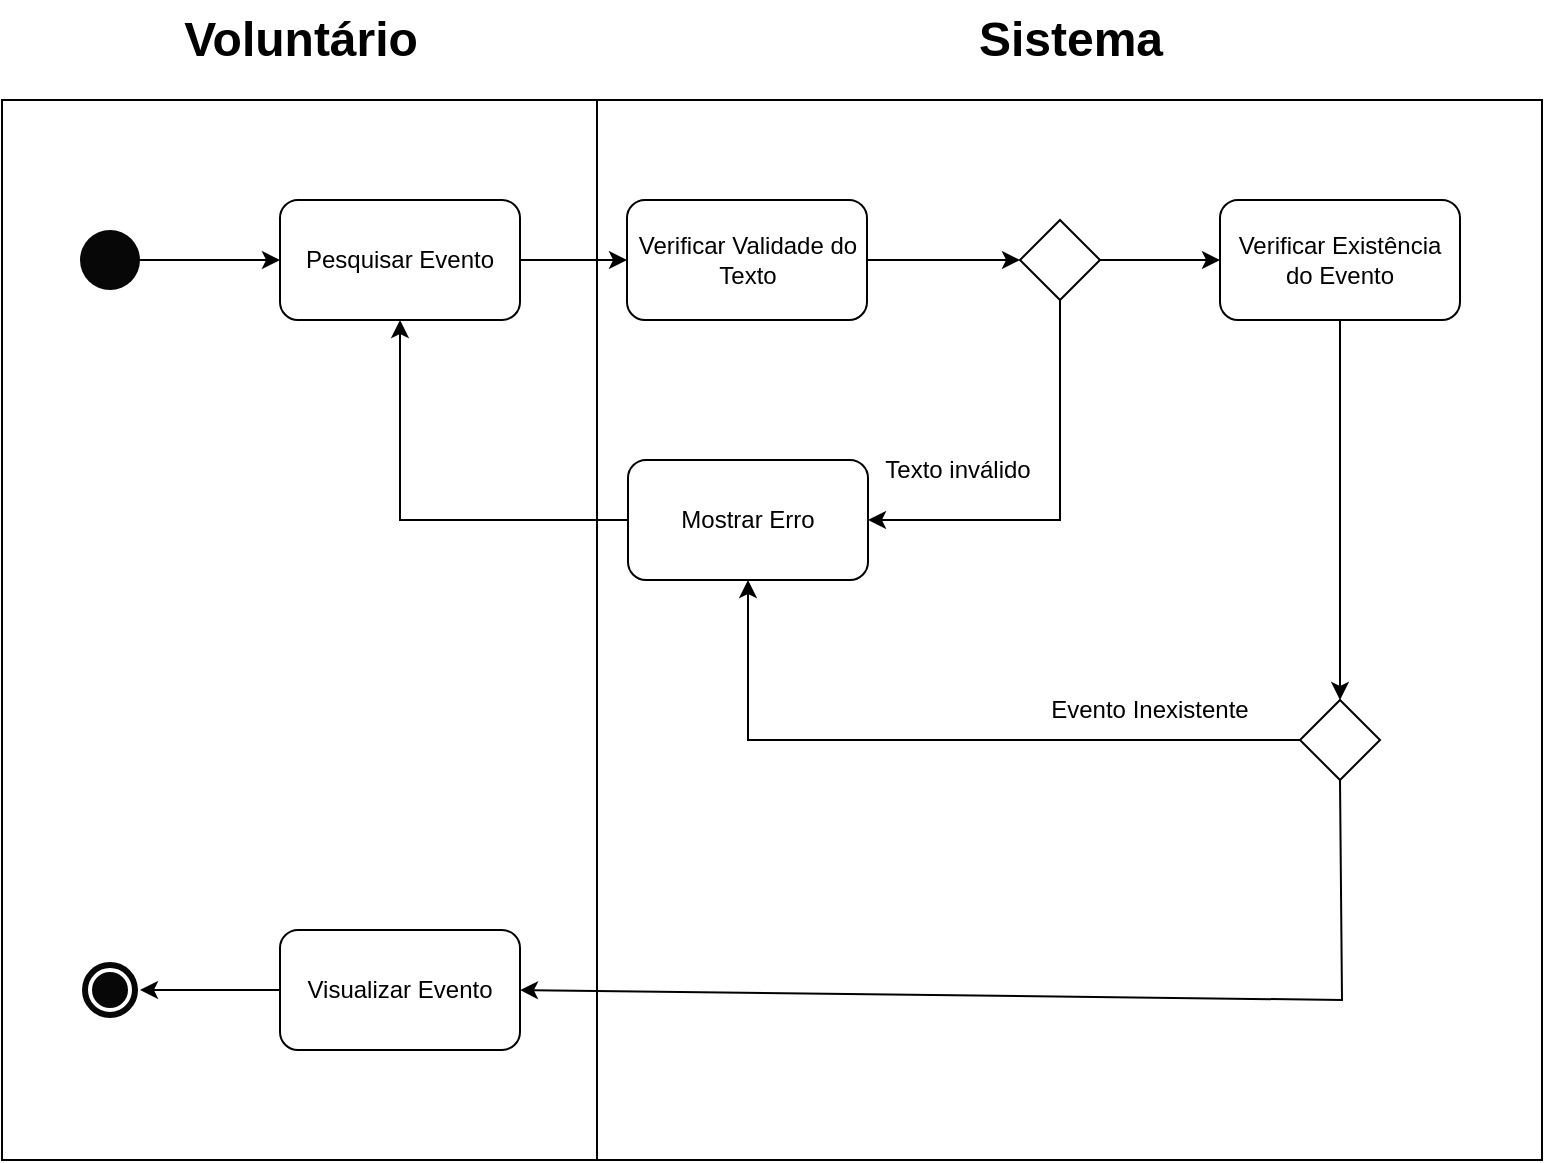 <mxfile version="24.6.4" type="device">
  <diagram name="Página-1" id="mNYqEcpMVP2-_dKe0c6H">
    <mxGraphModel dx="1434" dy="774" grid="1" gridSize="10" guides="1" tooltips="1" connect="1" arrows="1" fold="1" page="1" pageScale="1" pageWidth="827" pageHeight="1169" math="0" shadow="0">
      <root>
        <mxCell id="0" />
        <mxCell id="1" parent="0" />
        <mxCell id="vNwKO5qftpH_LirK4CYd-2" value="Pesquisar Evento" style="rounded=1;whiteSpace=wrap;html=1;" vertex="1" parent="1">
          <mxGeometry x="169" y="300" width="120" height="60" as="geometry" />
        </mxCell>
        <mxCell id="vNwKO5qftpH_LirK4CYd-3" value="Verificar Validade do Texto" style="rounded=1;whiteSpace=wrap;html=1;" vertex="1" parent="1">
          <mxGeometry x="342.5" y="300" width="120" height="60" as="geometry" />
        </mxCell>
        <mxCell id="vNwKO5qftpH_LirK4CYd-4" value="" style="rhombus;whiteSpace=wrap;html=1;" vertex="1" parent="1">
          <mxGeometry x="539" y="310" width="40" height="40" as="geometry" />
        </mxCell>
        <mxCell id="vNwKO5qftpH_LirK4CYd-9" value="" style="endArrow=classic;html=1;rounded=0;exitX=0.5;exitY=1;exitDx=0;exitDy=0;entryX=1;entryY=0.5;entryDx=0;entryDy=0;" edge="1" parent="1" source="vNwKO5qftpH_LirK4CYd-4" target="vNwKO5qftpH_LirK4CYd-15">
          <mxGeometry width="50" height="50" relative="1" as="geometry">
            <mxPoint x="379" y="370" as="sourcePoint" />
            <mxPoint x="429" y="320" as="targetPoint" />
            <Array as="points">
              <mxPoint x="559" y="410" />
              <mxPoint x="559" y="460" />
            </Array>
          </mxGeometry>
        </mxCell>
        <mxCell id="vNwKO5qftpH_LirK4CYd-10" value="Texto inválido" style="text;html=1;align=center;verticalAlign=middle;whiteSpace=wrap;rounded=0;" vertex="1" parent="1">
          <mxGeometry x="463" y="420" width="90" height="30" as="geometry" />
        </mxCell>
        <mxCell id="vNwKO5qftpH_LirK4CYd-12" value="Verificar Existência do Evento" style="rounded=1;whiteSpace=wrap;html=1;" vertex="1" parent="1">
          <mxGeometry x="639" y="300" width="120" height="60" as="geometry" />
        </mxCell>
        <mxCell id="vNwKO5qftpH_LirK4CYd-13" value="" style="rhombus;whiteSpace=wrap;html=1;" vertex="1" parent="1">
          <mxGeometry x="679" y="550" width="40" height="40" as="geometry" />
        </mxCell>
        <mxCell id="vNwKO5qftpH_LirK4CYd-15" value="Mostrar Erro" style="rounded=1;whiteSpace=wrap;html=1;" vertex="1" parent="1">
          <mxGeometry x="343" y="430" width="120" height="60" as="geometry" />
        </mxCell>
        <mxCell id="vNwKO5qftpH_LirK4CYd-17" value="" style="endArrow=classic;html=1;rounded=0;entryX=0.5;entryY=1;entryDx=0;entryDy=0;exitX=0;exitY=0.5;exitDx=0;exitDy=0;" edge="1" parent="1" source="vNwKO5qftpH_LirK4CYd-15" target="vNwKO5qftpH_LirK4CYd-2">
          <mxGeometry width="50" height="50" relative="1" as="geometry">
            <mxPoint x="349" y="466" as="sourcePoint" />
            <mxPoint x="429" y="320" as="targetPoint" />
            <Array as="points">
              <mxPoint x="229" y="460" />
            </Array>
          </mxGeometry>
        </mxCell>
        <mxCell id="vNwKO5qftpH_LirK4CYd-19" value="" style="endArrow=classic;html=1;rounded=0;exitX=0;exitY=0.5;exitDx=0;exitDy=0;entryX=0.5;entryY=1;entryDx=0;entryDy=0;" edge="1" parent="1" source="vNwKO5qftpH_LirK4CYd-13" target="vNwKO5qftpH_LirK4CYd-15">
          <mxGeometry width="50" height="50" relative="1" as="geometry">
            <mxPoint x="379" y="430" as="sourcePoint" />
            <mxPoint x="429" y="380" as="targetPoint" />
            <Array as="points">
              <mxPoint x="403" y="570" />
            </Array>
          </mxGeometry>
        </mxCell>
        <mxCell id="vNwKO5qftpH_LirK4CYd-20" value="Evento Inexistente" style="text;html=1;align=center;verticalAlign=middle;whiteSpace=wrap;rounded=0;" vertex="1" parent="1">
          <mxGeometry x="539" y="540" width="130" height="30" as="geometry" />
        </mxCell>
        <mxCell id="vNwKO5qftpH_LirK4CYd-21" value="Visualizar Evento" style="rounded=1;whiteSpace=wrap;html=1;" vertex="1" parent="1">
          <mxGeometry x="169" y="665" width="120" height="60" as="geometry" />
        </mxCell>
        <mxCell id="vNwKO5qftpH_LirK4CYd-22" value="" style="ellipse;shape=doubleEllipse;whiteSpace=wrap;html=1;aspect=fixed;strokeWidth=2;fillColor=#070707;strokeColor=#ffffff;" vertex="1" parent="1">
          <mxGeometry x="69" y="680" width="30" height="30" as="geometry" />
        </mxCell>
        <mxCell id="vNwKO5qftpH_LirK4CYd-23" value="" style="ellipse;shape=doubleEllipse;whiteSpace=wrap;html=1;aspect=fixed;strokeWidth=2;fillColor=#070707;strokeColor=none;" vertex="1" parent="1">
          <mxGeometry x="69" y="315" width="30" height="30" as="geometry" />
        </mxCell>
        <mxCell id="vNwKO5qftpH_LirK4CYd-24" value="" style="endArrow=classic;html=1;rounded=0;entryX=0;entryY=0.5;entryDx=0;entryDy=0;exitX=1;exitY=0.5;exitDx=0;exitDy=0;" edge="1" parent="1" source="vNwKO5qftpH_LirK4CYd-3" target="vNwKO5qftpH_LirK4CYd-4">
          <mxGeometry width="50" height="50" relative="1" as="geometry">
            <mxPoint x="379" y="700" as="sourcePoint" />
            <mxPoint x="429" y="650" as="targetPoint" />
            <Array as="points" />
          </mxGeometry>
        </mxCell>
        <mxCell id="vNwKO5qftpH_LirK4CYd-25" value="" style="endArrow=classic;html=1;rounded=0;exitX=1;exitY=0.5;exitDx=0;exitDy=0;entryX=0;entryY=0.5;entryDx=0;entryDy=0;" edge="1" parent="1" source="vNwKO5qftpH_LirK4CYd-2" target="vNwKO5qftpH_LirK4CYd-3">
          <mxGeometry width="50" height="50" relative="1" as="geometry">
            <mxPoint x="289" y="410" as="sourcePoint" />
            <mxPoint x="339" y="360" as="targetPoint" />
          </mxGeometry>
        </mxCell>
        <mxCell id="vNwKO5qftpH_LirK4CYd-26" value="" style="endArrow=classic;html=1;rounded=0;entryX=0;entryY=0.5;entryDx=0;entryDy=0;exitX=1;exitY=0.5;exitDx=0;exitDy=0;" edge="1" parent="1" source="vNwKO5qftpH_LirK4CYd-4">
          <mxGeometry width="50" height="50" relative="1" as="geometry">
            <mxPoint x="589" y="410" as="sourcePoint" />
            <mxPoint x="639" y="330" as="targetPoint" />
          </mxGeometry>
        </mxCell>
        <mxCell id="vNwKO5qftpH_LirK4CYd-28" value="" style="endArrow=classic;html=1;rounded=0;exitX=0.5;exitY=1;exitDx=0;exitDy=0;entryX=0.5;entryY=0;entryDx=0;entryDy=0;" edge="1" parent="1" source="vNwKO5qftpH_LirK4CYd-12" target="vNwKO5qftpH_LirK4CYd-13">
          <mxGeometry width="50" height="50" relative="1" as="geometry">
            <mxPoint x="659" y="660" as="sourcePoint" />
            <mxPoint x="709" y="610" as="targetPoint" />
          </mxGeometry>
        </mxCell>
        <mxCell id="vNwKO5qftpH_LirK4CYd-29" value="" style="endArrow=classic;html=1;rounded=0;exitX=0.5;exitY=1;exitDx=0;exitDy=0;entryX=1;entryY=0.5;entryDx=0;entryDy=0;" edge="1" parent="1" source="vNwKO5qftpH_LirK4CYd-13" target="vNwKO5qftpH_LirK4CYd-21">
          <mxGeometry width="50" height="50" relative="1" as="geometry">
            <mxPoint x="709" y="670" as="sourcePoint" />
            <mxPoint x="759" y="620" as="targetPoint" />
            <Array as="points">
              <mxPoint x="700" y="700" />
            </Array>
          </mxGeometry>
        </mxCell>
        <mxCell id="vNwKO5qftpH_LirK4CYd-30" value="" style="endArrow=classic;html=1;rounded=0;exitX=0;exitY=0.5;exitDx=0;exitDy=0;entryX=1;entryY=0.5;entryDx=0;entryDy=0;" edge="1" parent="1" source="vNwKO5qftpH_LirK4CYd-21" target="vNwKO5qftpH_LirK4CYd-22">
          <mxGeometry width="50" height="50" relative="1" as="geometry">
            <mxPoint x="609" y="830" as="sourcePoint" />
            <mxPoint x="659" y="780" as="targetPoint" />
          </mxGeometry>
        </mxCell>
        <mxCell id="vNwKO5qftpH_LirK4CYd-31" value="" style="endArrow=classic;html=1;rounded=0;exitX=1;exitY=0.5;exitDx=0;exitDy=0;entryX=0;entryY=0.5;entryDx=0;entryDy=0;" edge="1" parent="1" source="vNwKO5qftpH_LirK4CYd-23" target="vNwKO5qftpH_LirK4CYd-2">
          <mxGeometry width="50" height="50" relative="1" as="geometry">
            <mxPoint x="49" y="410" as="sourcePoint" />
            <mxPoint x="99" y="360" as="targetPoint" />
          </mxGeometry>
        </mxCell>
        <mxCell id="vNwKO5qftpH_LirK4CYd-34" value="" style="rounded=0;whiteSpace=wrap;html=1;fillColor=none;" vertex="1" parent="1">
          <mxGeometry x="30" y="250" width="297.5" height="530" as="geometry" />
        </mxCell>
        <mxCell id="vNwKO5qftpH_LirK4CYd-35" value="" style="rounded=0;whiteSpace=wrap;html=1;fillColor=none;" vertex="1" parent="1">
          <mxGeometry x="327.5" y="250" width="472.5" height="530" as="geometry" />
        </mxCell>
        <mxCell id="vNwKO5qftpH_LirK4CYd-36" value="Voluntário" style="text;strokeColor=none;fillColor=none;html=1;fontSize=24;fontStyle=1;verticalAlign=middle;align=center;" vertex="1" parent="1">
          <mxGeometry x="128.75" y="200" width="100" height="40" as="geometry" />
        </mxCell>
        <mxCell id="vNwKO5qftpH_LirK4CYd-41" value="Sistema" style="text;strokeColor=none;fillColor=none;html=1;fontSize=24;fontStyle=1;verticalAlign=middle;align=center;" vertex="1" parent="1">
          <mxGeometry x="513.75" y="200" width="100" height="40" as="geometry" />
        </mxCell>
      </root>
    </mxGraphModel>
  </diagram>
</mxfile>
